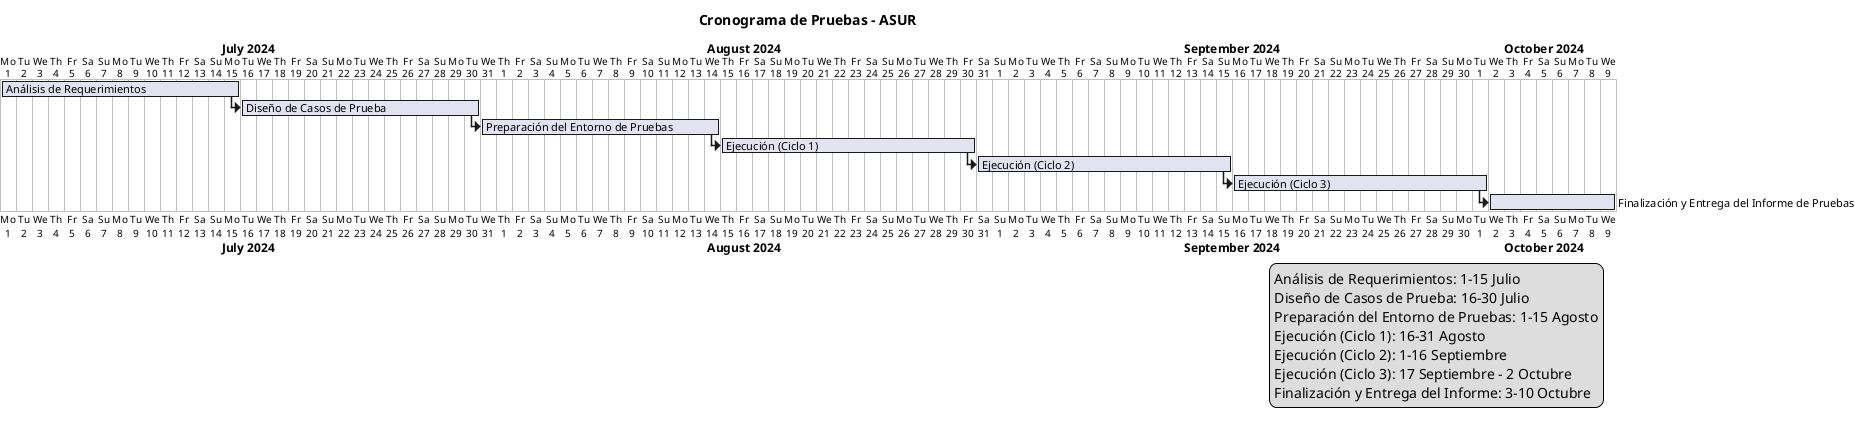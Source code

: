 @startgantt
Project starts 2024-07-01


title Cronograma de Pruebas - ASUR

[Análisis de Requerimientos] lasts 15 days
[Análisis de Requerimientos] starts 2024-07-01


[Diseño de Casos de Prueba] lasts 15 days
[Diseño de Casos de Prueba] starts 2024-07-16


[Preparación del Entorno de Pruebas] lasts 15 days
[Preparación del Entorno de Pruebas] starts 2024-07-31


[Ejecución (Ciclo 1)] lasts 16 days
[Ejecución (Ciclo 1)] starts 2024-08-15


[Ejecución (Ciclo 2)] lasts 16 days
[Ejecución (Ciclo 2)] starts 2024-08-31


[Ejecución (Ciclo 3)] lasts 16 days
[Ejecución (Ciclo 3)] starts 2024-09-16


[Finalización y Entrega del Informe de Pruebas] lasts 8 days
[Finalización y Entrega del Informe de Pruebas] starts 2024-10-02


[Análisis de Requerimientos] --> [Diseño de Casos de Prueba]
[Diseño de Casos de Prueba] --> [Preparación del Entorno de Pruebas]
[Preparación del Entorno de Pruebas] --> [Ejecución (Ciclo 1)]
[Ejecución (Ciclo 1)] --> [Ejecución (Ciclo 2)]
[Ejecución (Ciclo 2)] --> [Ejecución (Ciclo 3)]
[Ejecución (Ciclo 3)] --> [Finalización y Entrega del Informe de Pruebas]

legend right
  Análisis de Requerimientos: 1-15 Julio
  Diseño de Casos de Prueba: 16-30 Julio
  Preparación del Entorno de Pruebas: 1-15 Agosto
  Ejecución (Ciclo 1): 16-31 Agosto
  Ejecución (Ciclo 2): 1-16 Septiembre
  Ejecución (Ciclo 3): 17 Septiembre - 2 Octubre
  Finalización y Entrega del Informe: 3-10 Octubre
end legend
@endgantt